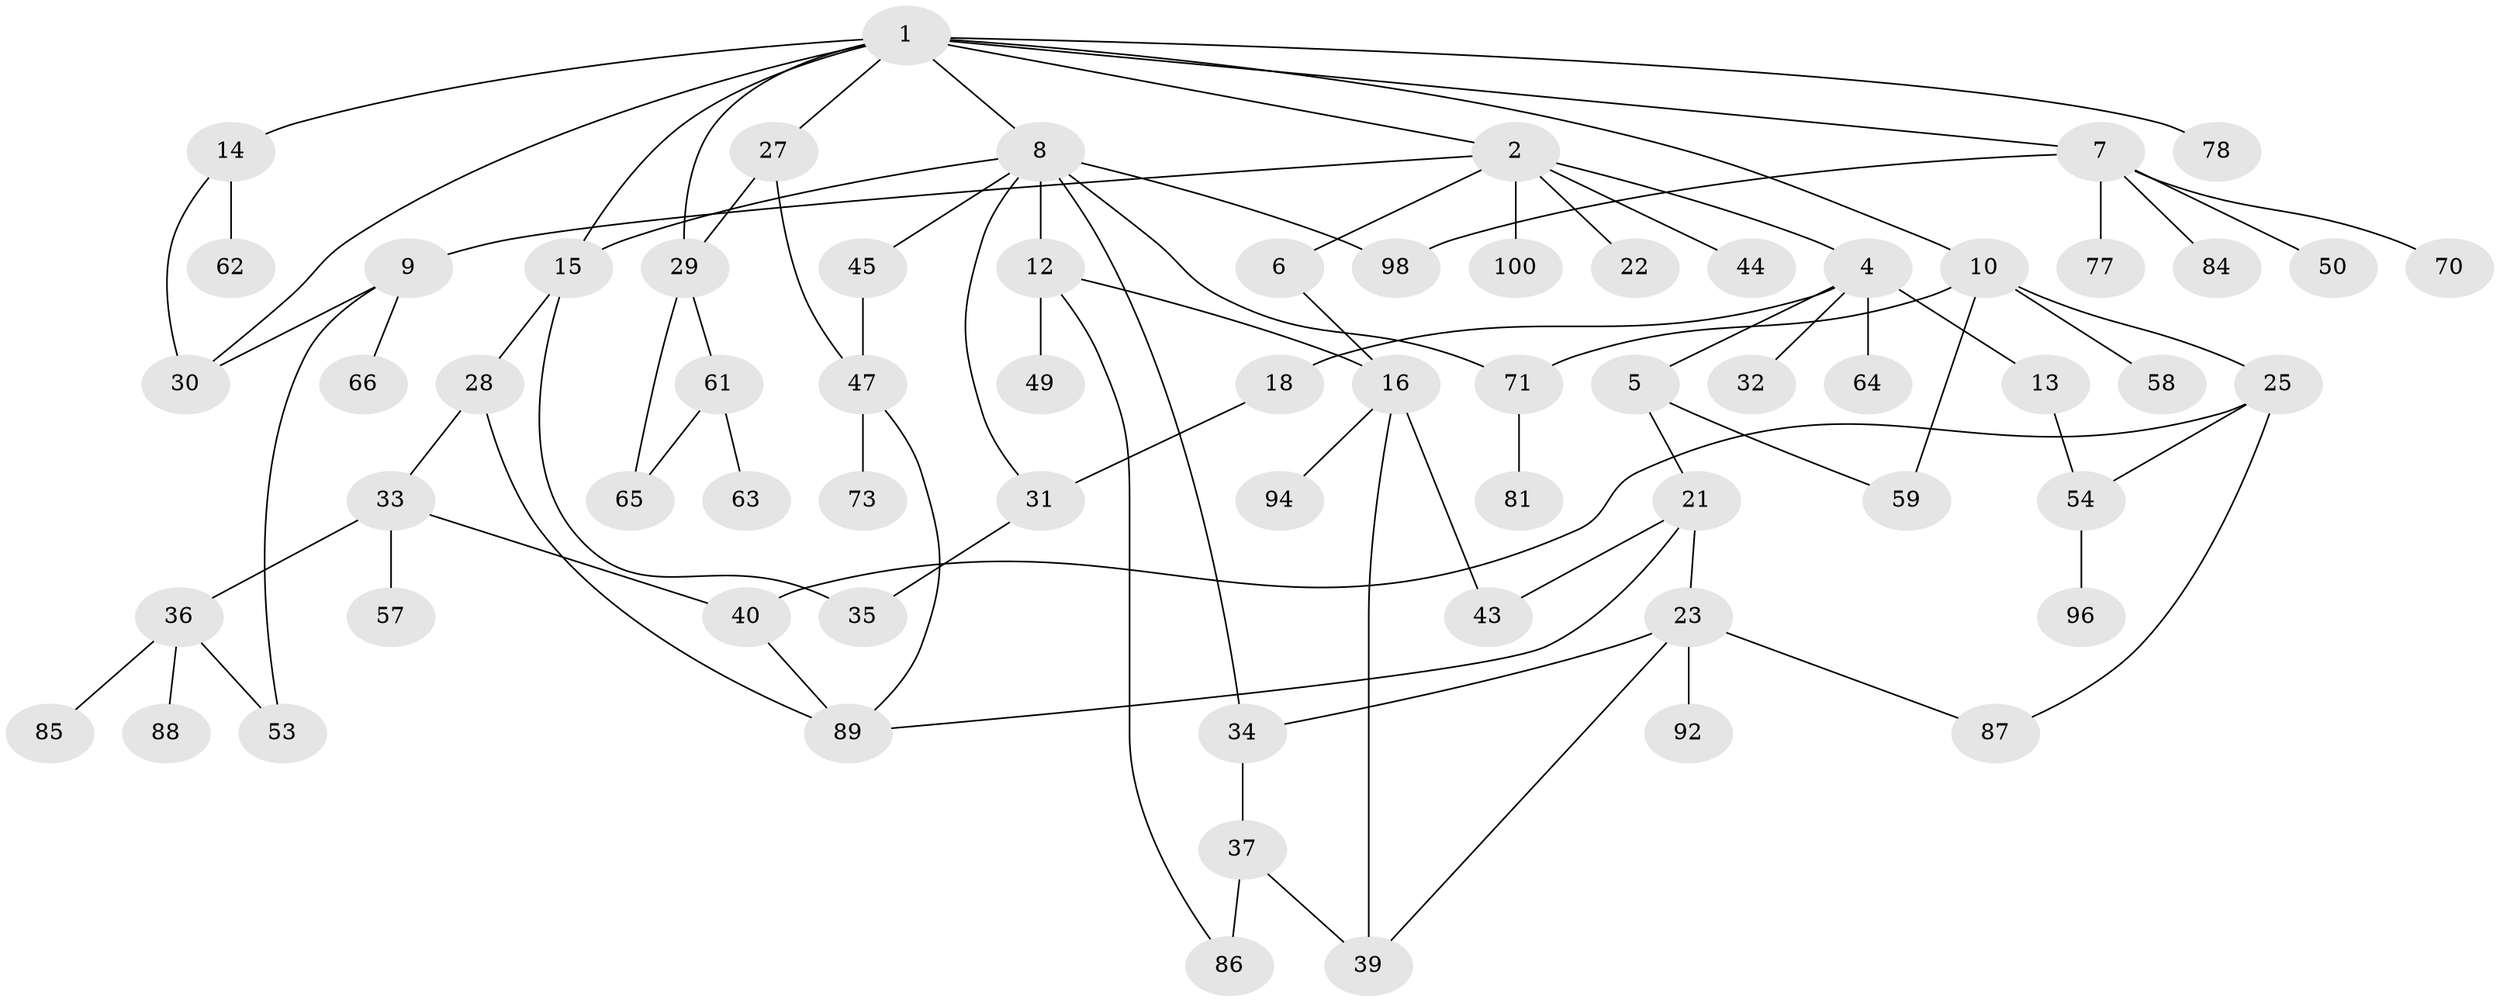 // original degree distribution, {5: 0.04, 7: 0.03, 3: 0.24, 4: 0.12, 6: 0.01, 2: 0.27, 1: 0.29}
// Generated by graph-tools (version 1.1) at 2025/38/02/21/25 10:38:51]
// undirected, 66 vertices, 89 edges
graph export_dot {
graph [start="1"]
  node [color=gray90,style=filled];
  1 [super="+3"];
  2 [super="+17"];
  4 [super="+11"];
  5;
  6 [super="+97"];
  7 [super="+26"];
  8 [super="+20"];
  9 [super="+60"];
  10 [super="+56"];
  12 [super="+48"];
  13 [super="+76"];
  14;
  15 [super="+19"];
  16;
  18 [super="+24"];
  21 [super="+41"];
  22 [super="+46"];
  23 [super="+79"];
  25 [super="+38"];
  27 [super="+75"];
  28 [super="+83"];
  29 [super="+80"];
  30 [super="+99"];
  31 [super="+52"];
  32;
  33;
  34 [super="+82"];
  35;
  36 [super="+74"];
  37;
  39 [super="+55"];
  40 [super="+42"];
  43;
  44;
  45;
  47 [super="+93"];
  49 [super="+51"];
  50;
  53 [super="+67"];
  54;
  57;
  58 [super="+68"];
  59;
  61 [super="+72"];
  62;
  63 [super="+95"];
  64;
  65 [super="+69"];
  66;
  70;
  71 [super="+90"];
  73;
  77;
  78;
  81;
  84 [super="+91"];
  85;
  86;
  87;
  88;
  89;
  92;
  94;
  96;
  98;
  100;
  1 -- 2;
  1 -- 7;
  1 -- 27;
  1 -- 29;
  1 -- 30;
  1 -- 14;
  1 -- 8;
  1 -- 10;
  1 -- 78;
  1 -- 15;
  2 -- 4;
  2 -- 6;
  2 -- 9;
  2 -- 44;
  2 -- 100;
  2 -- 22;
  4 -- 5;
  4 -- 18;
  4 -- 64;
  4 -- 32;
  4 -- 13;
  5 -- 21;
  5 -- 59;
  6 -- 16;
  7 -- 50;
  7 -- 70;
  7 -- 77;
  7 -- 98;
  7 -- 84;
  8 -- 12 [weight=2];
  8 -- 34;
  8 -- 45;
  8 -- 98;
  8 -- 31;
  8 -- 71;
  8 -- 15;
  9 -- 53;
  9 -- 30;
  9 -- 66;
  10 -- 25;
  10 -- 58;
  10 -- 59;
  10 -- 71;
  12 -- 49;
  12 -- 86;
  12 -- 16;
  13 -- 54;
  14 -- 30;
  14 -- 62;
  15 -- 28;
  15 -- 35;
  16 -- 39;
  16 -- 94;
  16 -- 43;
  18 -- 31;
  21 -- 23;
  21 -- 89;
  21 -- 43;
  23 -- 87;
  23 -- 92;
  23 -- 34;
  23 -- 39;
  25 -- 54;
  25 -- 40;
  25 -- 87;
  27 -- 47;
  27 -- 29;
  28 -- 33;
  28 -- 89;
  29 -- 61;
  29 -- 65;
  31 -- 35;
  33 -- 36;
  33 -- 40;
  33 -- 57;
  34 -- 37;
  36 -- 85;
  36 -- 88;
  36 -- 53;
  37 -- 86;
  37 -- 39;
  40 -- 89;
  45 -- 47;
  47 -- 73;
  47 -- 89;
  54 -- 96;
  61 -- 63;
  61 -- 65;
  71 -- 81 [weight=2];
}
